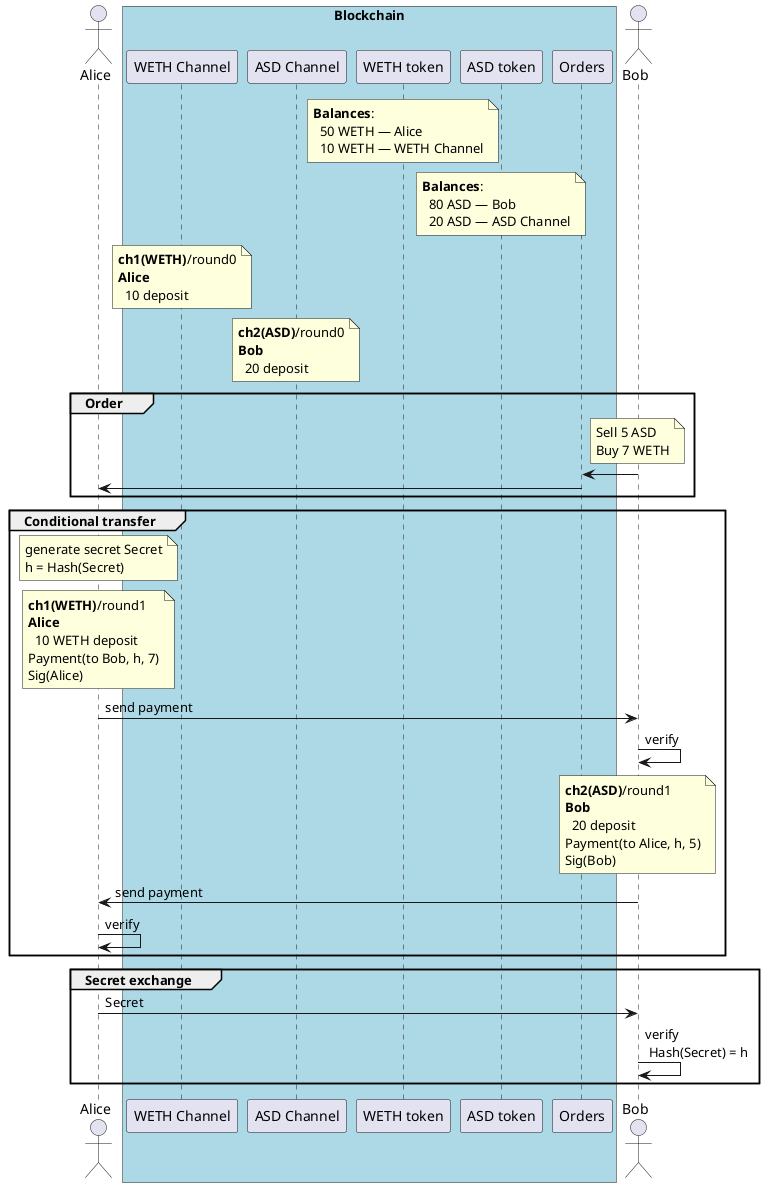 @startuml
actor Alice as A

box "Blockchain" #lightblue
    participant "WETH Channel" as wethch
    participant "ASD Channel" as asdch
    participant "WETH token" as weth
    participant "ASD token" as asd
    participant "Orders" as O
    end box

actor Bob as B

note over weth: **Balances**:\n  50 WETH — Alice\n  10 WETH — WETH Channel
note over asd: **Balances**:\n  80 ASD — Bob\n  20 ASD — ASD Channel

note over wethch: **ch1(WETH)**/round0\n**Alice**\n  10 deposit
note over asdch: **ch2(ASD)**/round0\n**Bob**\n  20 deposit

group Order
    note over B: Sell 5 ASD\nBuy 7 WETH
    B -> O:
    O -> A:
end

group Conditional transfer
    note over A: generate secret Secret\nh = Hash(Secret)
    note over A: **ch1(WETH)**/round1\n**Alice**\n  10 WETH deposit\nPayment(to Bob, h, 7)\nSig(Alice)
    A -> B: send payment
    B -> B: verify
    note over B: **ch2(ASD)**/round1\n**Bob**\n  20 deposit\nPayment(to Alice, h, 5)\nSig(Bob)
    B -> A: send payment
    A -> A: verify
end

group Secret exchange
 A -> B: Secret
 B -> B: verify \n Hash(Secret) = h
end

@enduml
